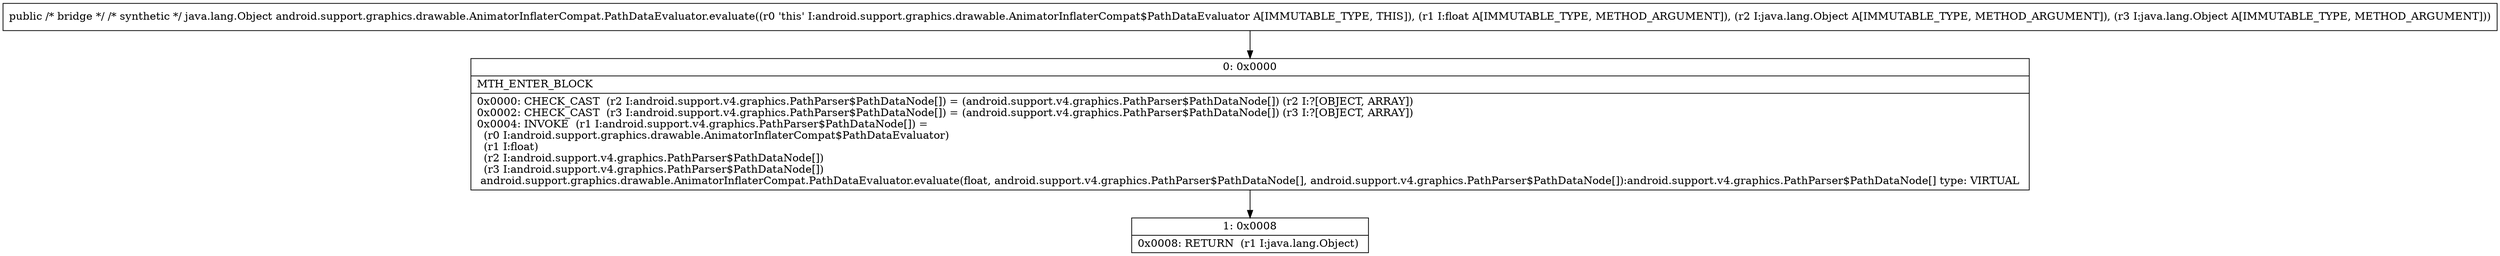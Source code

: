 digraph "CFG forandroid.support.graphics.drawable.AnimatorInflaterCompat.PathDataEvaluator.evaluate(FLjava\/lang\/Object;Ljava\/lang\/Object;)Ljava\/lang\/Object;" {
Node_0 [shape=record,label="{0\:\ 0x0000|MTH_ENTER_BLOCK\l|0x0000: CHECK_CAST  (r2 I:android.support.v4.graphics.PathParser$PathDataNode[]) = (android.support.v4.graphics.PathParser$PathDataNode[]) (r2 I:?[OBJECT, ARRAY]) \l0x0002: CHECK_CAST  (r3 I:android.support.v4.graphics.PathParser$PathDataNode[]) = (android.support.v4.graphics.PathParser$PathDataNode[]) (r3 I:?[OBJECT, ARRAY]) \l0x0004: INVOKE  (r1 I:android.support.v4.graphics.PathParser$PathDataNode[]) = \l  (r0 I:android.support.graphics.drawable.AnimatorInflaterCompat$PathDataEvaluator)\l  (r1 I:float)\l  (r2 I:android.support.v4.graphics.PathParser$PathDataNode[])\l  (r3 I:android.support.v4.graphics.PathParser$PathDataNode[])\l android.support.graphics.drawable.AnimatorInflaterCompat.PathDataEvaluator.evaluate(float, android.support.v4.graphics.PathParser$PathDataNode[], android.support.v4.graphics.PathParser$PathDataNode[]):android.support.v4.graphics.PathParser$PathDataNode[] type: VIRTUAL \l}"];
Node_1 [shape=record,label="{1\:\ 0x0008|0x0008: RETURN  (r1 I:java.lang.Object) \l}"];
MethodNode[shape=record,label="{public \/* bridge *\/ \/* synthetic *\/ java.lang.Object android.support.graphics.drawable.AnimatorInflaterCompat.PathDataEvaluator.evaluate((r0 'this' I:android.support.graphics.drawable.AnimatorInflaterCompat$PathDataEvaluator A[IMMUTABLE_TYPE, THIS]), (r1 I:float A[IMMUTABLE_TYPE, METHOD_ARGUMENT]), (r2 I:java.lang.Object A[IMMUTABLE_TYPE, METHOD_ARGUMENT]), (r3 I:java.lang.Object A[IMMUTABLE_TYPE, METHOD_ARGUMENT])) }"];
MethodNode -> Node_0;
Node_0 -> Node_1;
}

